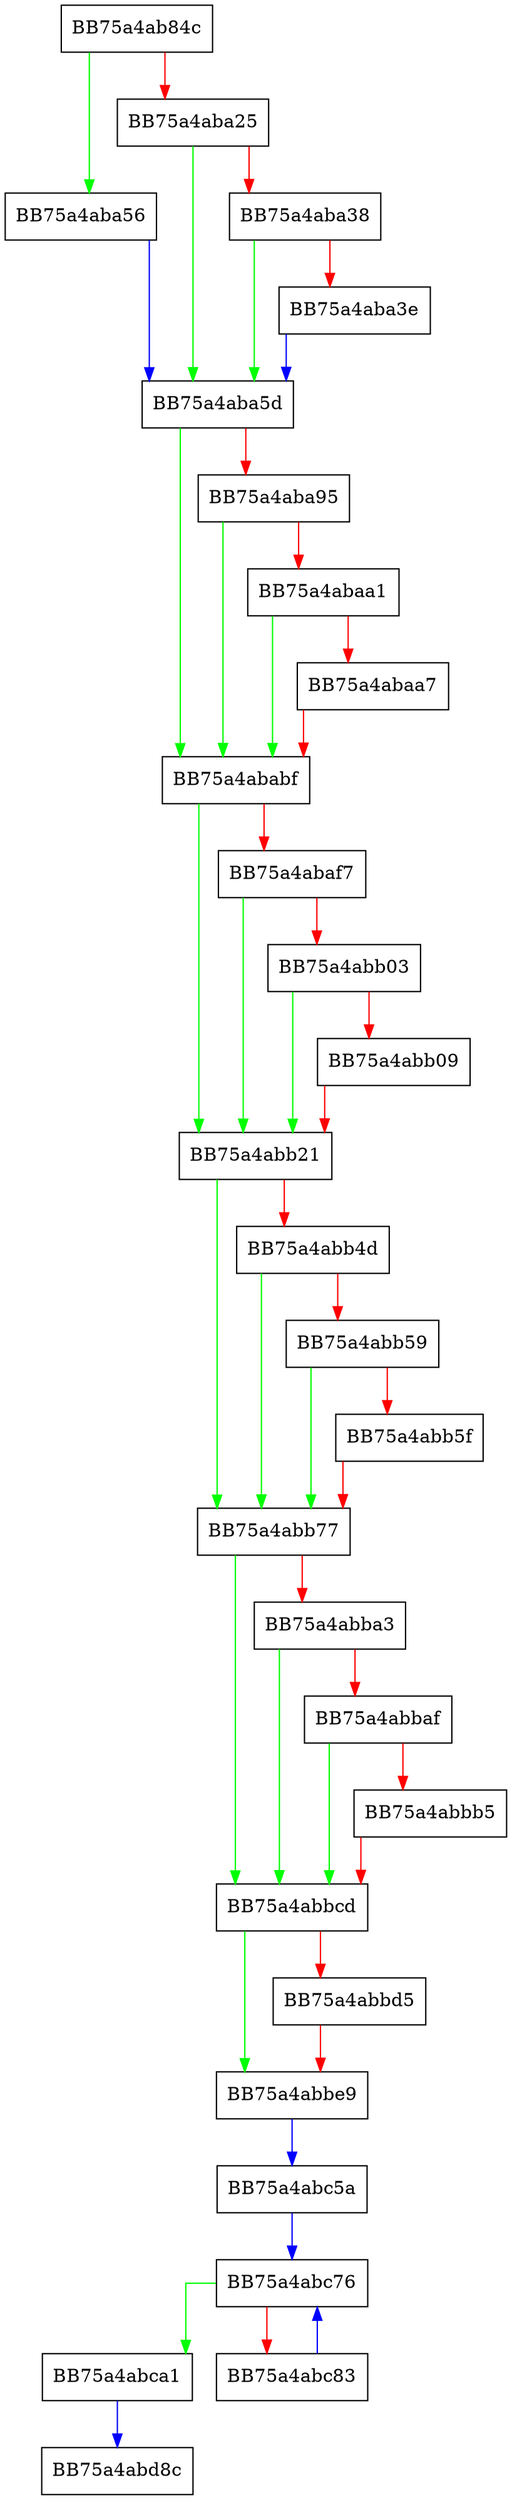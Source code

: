 digraph ResmgrProcessInit {
  node [shape="box"];
  graph [splines=ortho];
  BB75a4ab84c -> BB75a4aba56 [color="green"];
  BB75a4ab84c -> BB75a4aba25 [color="red"];
  BB75a4aba25 -> BB75a4aba5d [color="green"];
  BB75a4aba25 -> BB75a4aba38 [color="red"];
  BB75a4aba38 -> BB75a4aba5d [color="green"];
  BB75a4aba38 -> BB75a4aba3e [color="red"];
  BB75a4aba3e -> BB75a4aba5d [color="blue"];
  BB75a4aba56 -> BB75a4aba5d [color="blue"];
  BB75a4aba5d -> BB75a4ababf [color="green"];
  BB75a4aba5d -> BB75a4aba95 [color="red"];
  BB75a4aba95 -> BB75a4ababf [color="green"];
  BB75a4aba95 -> BB75a4abaa1 [color="red"];
  BB75a4abaa1 -> BB75a4ababf [color="green"];
  BB75a4abaa1 -> BB75a4abaa7 [color="red"];
  BB75a4abaa7 -> BB75a4ababf [color="red"];
  BB75a4ababf -> BB75a4abb21 [color="green"];
  BB75a4ababf -> BB75a4abaf7 [color="red"];
  BB75a4abaf7 -> BB75a4abb21 [color="green"];
  BB75a4abaf7 -> BB75a4abb03 [color="red"];
  BB75a4abb03 -> BB75a4abb21 [color="green"];
  BB75a4abb03 -> BB75a4abb09 [color="red"];
  BB75a4abb09 -> BB75a4abb21 [color="red"];
  BB75a4abb21 -> BB75a4abb77 [color="green"];
  BB75a4abb21 -> BB75a4abb4d [color="red"];
  BB75a4abb4d -> BB75a4abb77 [color="green"];
  BB75a4abb4d -> BB75a4abb59 [color="red"];
  BB75a4abb59 -> BB75a4abb77 [color="green"];
  BB75a4abb59 -> BB75a4abb5f [color="red"];
  BB75a4abb5f -> BB75a4abb77 [color="red"];
  BB75a4abb77 -> BB75a4abbcd [color="green"];
  BB75a4abb77 -> BB75a4abba3 [color="red"];
  BB75a4abba3 -> BB75a4abbcd [color="green"];
  BB75a4abba3 -> BB75a4abbaf [color="red"];
  BB75a4abbaf -> BB75a4abbcd [color="green"];
  BB75a4abbaf -> BB75a4abbb5 [color="red"];
  BB75a4abbb5 -> BB75a4abbcd [color="red"];
  BB75a4abbcd -> BB75a4abbe9 [color="green"];
  BB75a4abbcd -> BB75a4abbd5 [color="red"];
  BB75a4abbd5 -> BB75a4abbe9 [color="red"];
  BB75a4abbe9 -> BB75a4abc5a [color="blue"];
  BB75a4abc5a -> BB75a4abc76 [color="blue"];
  BB75a4abc76 -> BB75a4abca1 [color="green"];
  BB75a4abc76 -> BB75a4abc83 [color="red"];
  BB75a4abc83 -> BB75a4abc76 [color="blue"];
  BB75a4abca1 -> BB75a4abd8c [color="blue"];
}